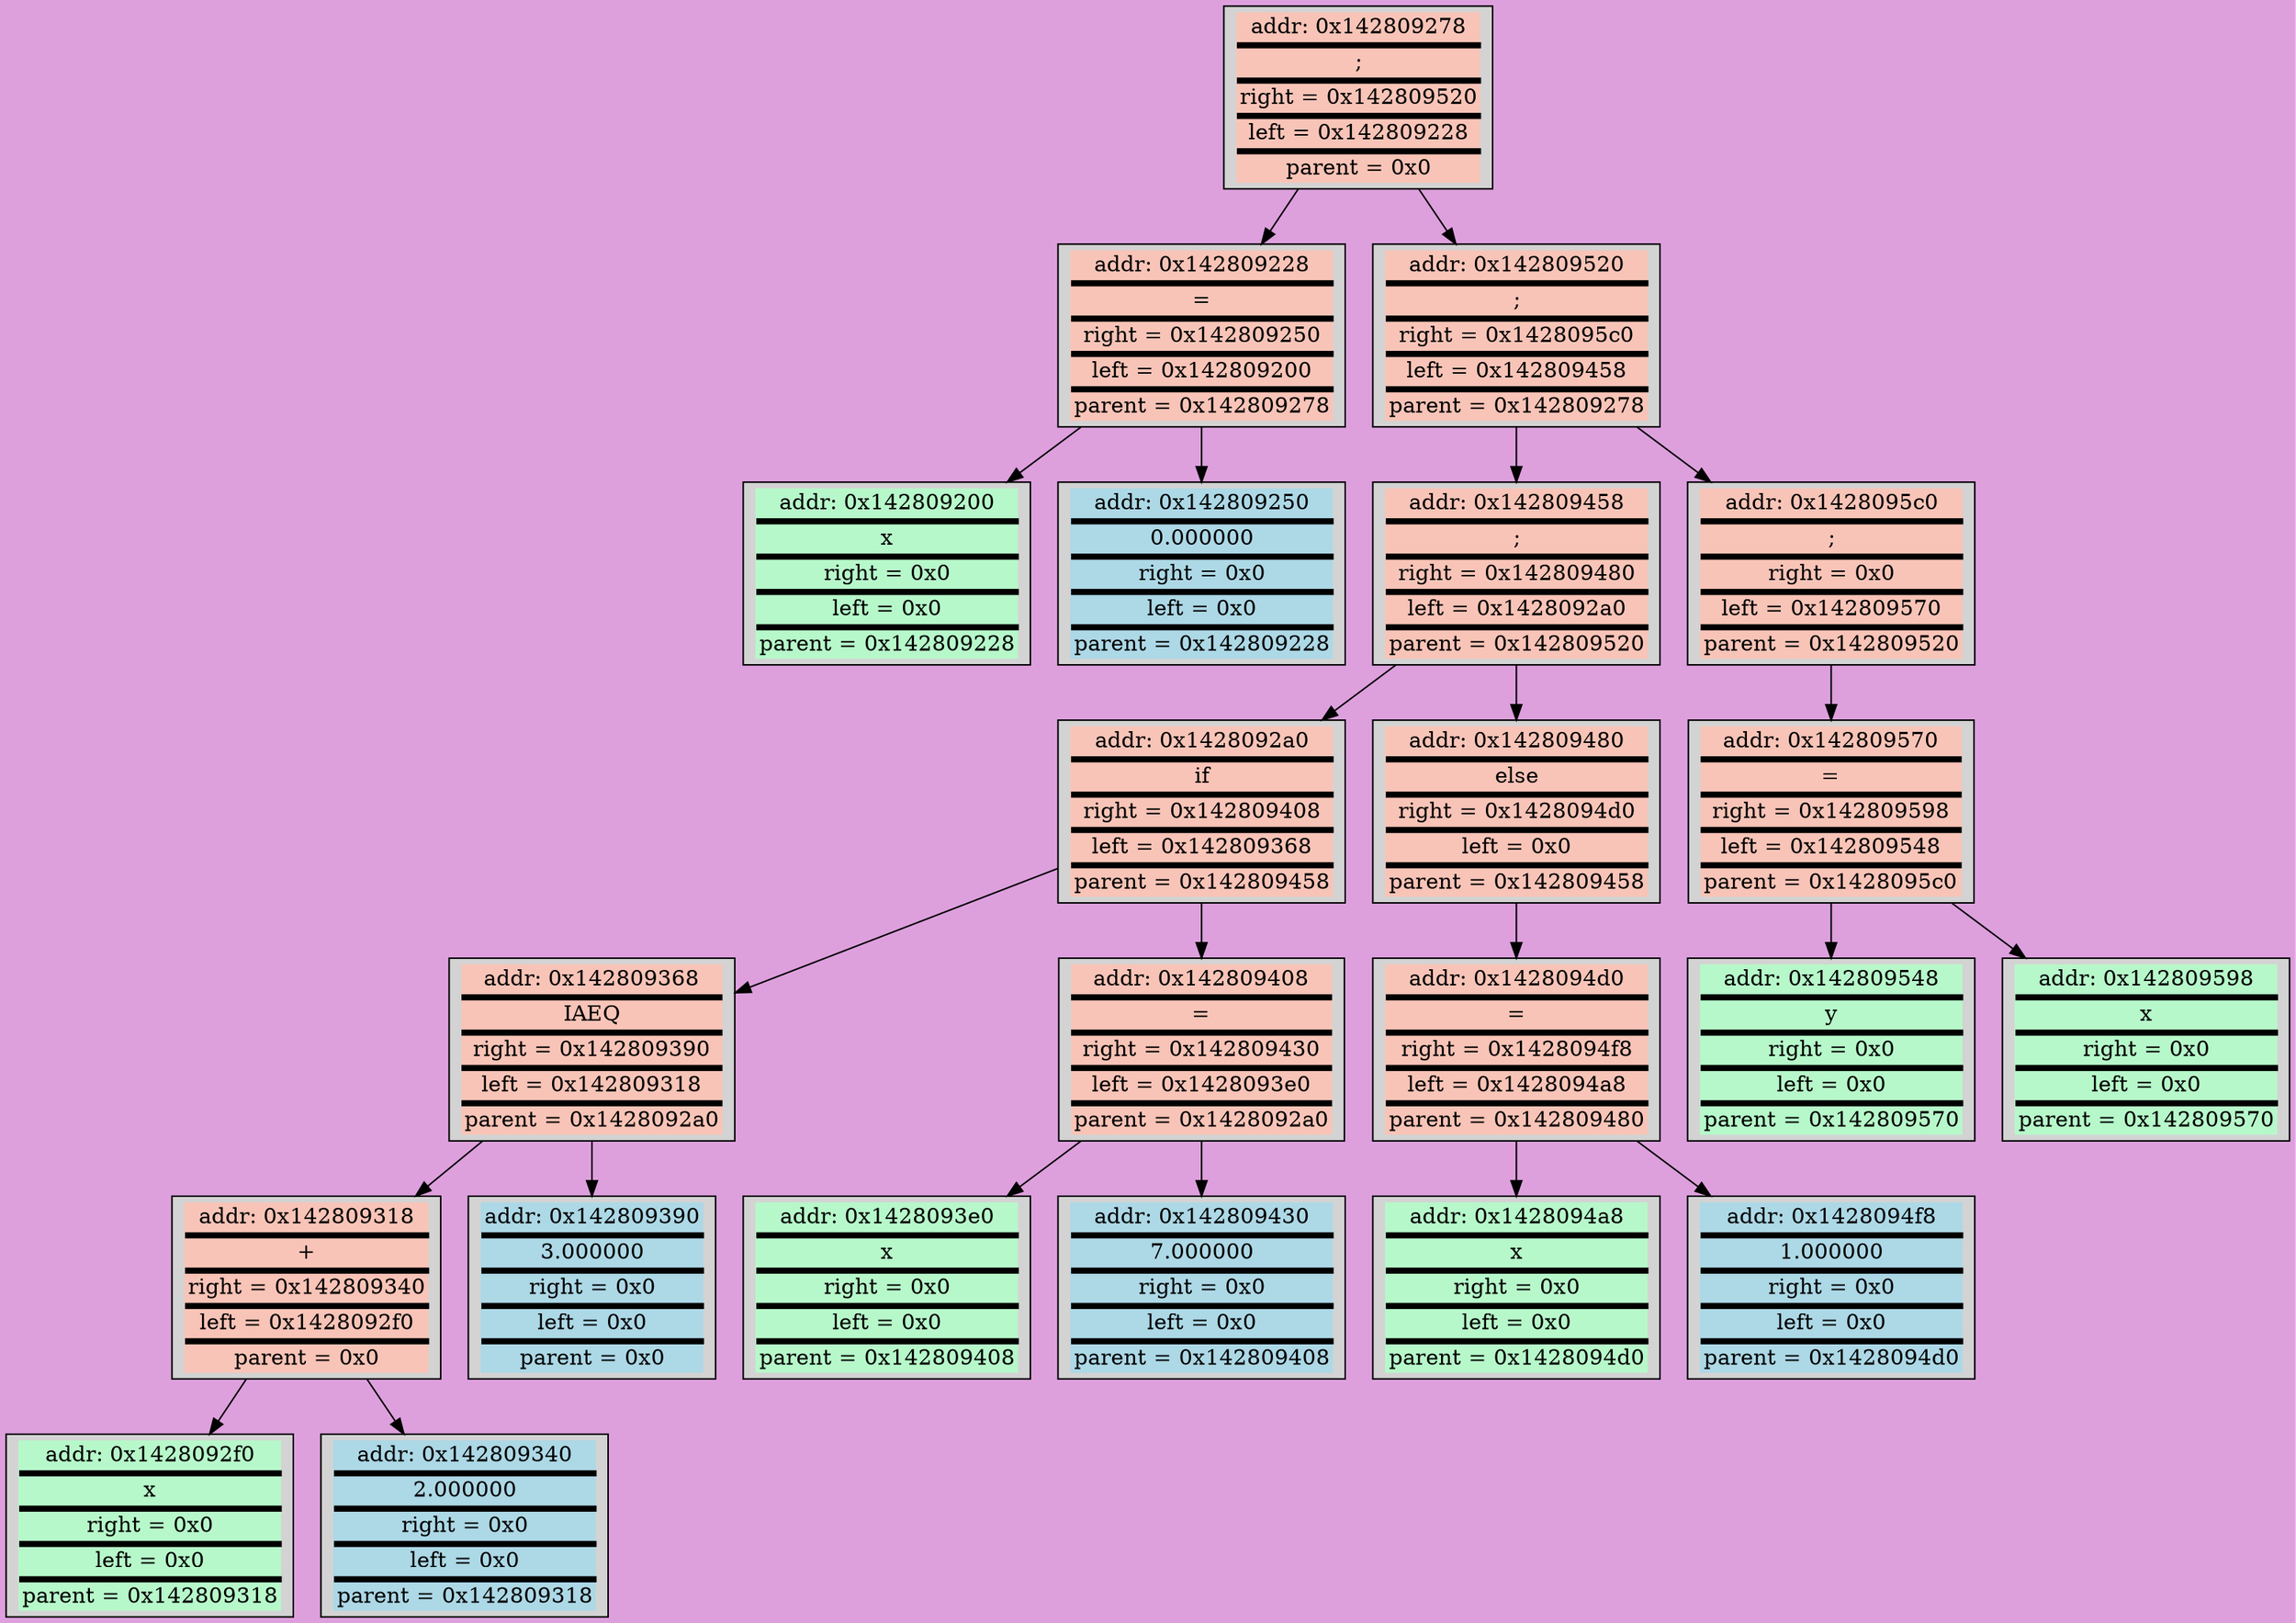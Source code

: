 digraph G {
	rankdir=TB;
	bgcolor="#DDA0DD";
	splines=true;
	node [shape=box, width=1, height=0.5, style=filled, bgcolor="#DDA0DD"];
	node9656 [label=<<table border='0' cellspacing='0' bgcolor='#F8C4B7'> <tr><td>addr: 0x142809278</td></tr><tr><td bgcolor='black' height='1'></td></tr><tr><td> ; </td></tr><tr><td bgcolor='black' height='1'></td></tr><tr><td>right = 0x142809520</td></tr><tr><td bgcolor='black' height='1'></td></tr><tr><td>left = 0x142809228</td></tr><tr><td bgcolor='black' height='1'></td></tr><tr><td>parent = 0x0</td></tr></table>>];
	rank = 1
node9576 [label=<<table border='0' cellspacing='0' bgcolor='#F8C4B7'> <tr><td>addr: 0x142809228</td></tr><tr><td bgcolor='black' height='1'></td></tr><tr><td> = </td></tr><tr><td bgcolor='black' height='1'></td></tr><tr><td>right = 0x142809250</td></tr><tr><td bgcolor='black' height='1'></td></tr><tr><td>left = 0x142809200</td></tr><tr><td bgcolor='black' height='1'></td></tr><tr><td>parent = 0x142809278</td></tr></table>>];
	rank = 2
node9536 [label=<<table border='0' cellspacing='0' bgcolor='#B7F8CA  '> <tr><td>addr: 0x142809200</td></tr><tr><td bgcolor='black' height='1'></td></tr><tr><td>x</td></tr><tr><td bgcolor='black' height='1'></td></tr><tr><td>right = 0x0</td></tr><tr><td bgcolor='black' height='1'></td></tr><tr><td>left = 0x0</td></tr><tr><td bgcolor='black' height='1'></td></tr><tr><td>parent = 0x142809228</td></tr></table>>];
	rank = 3
node9616 [label=<<table border='0' cellspacing='0' bgcolor='#ADD8E6'> <tr><td>addr: 0x142809250</td></tr><tr><td bgcolor='black' height='1'></td></tr><tr><td>0.000000</td></tr><tr><td bgcolor='black' height='1'></td></tr><tr><td>right = 0x0</td></tr><tr><td bgcolor='black' height='1'></td></tr><tr><td>left = 0x0</td></tr><tr><td bgcolor='black' height='1'></td></tr><tr><td>parent = 0x142809228</td></tr></table>>];
	rank = 3
node336 [label=<<table border='0' cellspacing='0' bgcolor='#F8C4B7'> <tr><td>addr: 0x142809520</td></tr><tr><td bgcolor='black' height='1'></td></tr><tr><td> ; </td></tr><tr><td bgcolor='black' height='1'></td></tr><tr><td>right = 0x1428095c0</td></tr><tr><td bgcolor='black' height='1'></td></tr><tr><td>left = 0x142809458</td></tr><tr><td bgcolor='black' height='1'></td></tr><tr><td>parent = 0x142809278</td></tr></table>>];
	rank = 2
node136 [label=<<table border='0' cellspacing='0' bgcolor='#F8C4B7'> <tr><td>addr: 0x142809458</td></tr><tr><td bgcolor='black' height='1'></td></tr><tr><td> ; </td></tr><tr><td bgcolor='black' height='1'></td></tr><tr><td>right = 0x142809480</td></tr><tr><td bgcolor='black' height='1'></td></tr><tr><td>left = 0x1428092a0</td></tr><tr><td bgcolor='black' height='1'></td></tr><tr><td>parent = 0x142809520</td></tr></table>>];
	rank = 3
node9696 [label=<<table border='0' cellspacing='0' bgcolor='#F8C4B7'> <tr><td>addr: 0x1428092a0</td></tr><tr><td bgcolor='black' height='1'></td></tr><tr><td> if </td></tr><tr><td bgcolor='black' height='1'></td></tr><tr><td>right = 0x142809408</td></tr><tr><td bgcolor='black' height='1'></td></tr><tr><td>left = 0x142809368</td></tr><tr><td bgcolor='black' height='1'></td></tr><tr><td>parent = 0x142809458</td></tr></table>>];
	rank = 4
node9896 [label=<<table border='0' cellspacing='0' bgcolor='#F8C4B7'> <tr><td>addr: 0x142809368</td></tr><tr><td bgcolor='black' height='1'></td></tr><tr><td> IAEQ </td></tr><tr><td bgcolor='black' height='1'></td></tr><tr><td>right = 0x142809390</td></tr><tr><td bgcolor='black' height='1'></td></tr><tr><td>left = 0x142809318</td></tr><tr><td bgcolor='black' height='1'></td></tr><tr><td>parent = 0x1428092a0</td></tr></table>>];
	rank = 5
node9816 [label=<<table border='0' cellspacing='0' bgcolor='#F8C4B7'> <tr><td>addr: 0x142809318</td></tr><tr><td bgcolor='black' height='1'></td></tr><tr><td> + </td></tr><tr><td bgcolor='black' height='1'></td></tr><tr><td>right = 0x142809340</td></tr><tr><td bgcolor='black' height='1'></td></tr><tr><td>left = 0x1428092f0</td></tr><tr><td bgcolor='black' height='1'></td></tr><tr><td>parent = 0x0</td></tr></table>>];
	rank = 6
node9776 [label=<<table border='0' cellspacing='0' bgcolor='#B7F8CA  '> <tr><td>addr: 0x1428092f0</td></tr><tr><td bgcolor='black' height='1'></td></tr><tr><td>x</td></tr><tr><td bgcolor='black' height='1'></td></tr><tr><td>right = 0x0</td></tr><tr><td bgcolor='black' height='1'></td></tr><tr><td>left = 0x0</td></tr><tr><td bgcolor='black' height='1'></td></tr><tr><td>parent = 0x142809318</td></tr></table>>];
	rank = 7
node9856 [label=<<table border='0' cellspacing='0' bgcolor='#ADD8E6'> <tr><td>addr: 0x142809340</td></tr><tr><td bgcolor='black' height='1'></td></tr><tr><td>2.000000</td></tr><tr><td bgcolor='black' height='1'></td></tr><tr><td>right = 0x0</td></tr><tr><td bgcolor='black' height='1'></td></tr><tr><td>left = 0x0</td></tr><tr><td bgcolor='black' height='1'></td></tr><tr><td>parent = 0x142809318</td></tr></table>>];
	rank = 7
node9936 [label=<<table border='0' cellspacing='0' bgcolor='#ADD8E6'> <tr><td>addr: 0x142809390</td></tr><tr><td bgcolor='black' height='1'></td></tr><tr><td>3.000000</td></tr><tr><td bgcolor='black' height='1'></td></tr><tr><td>right = 0x0</td></tr><tr><td bgcolor='black' height='1'></td></tr><tr><td>left = 0x0</td></tr><tr><td bgcolor='black' height='1'></td></tr><tr><td>parent = 0x0</td></tr></table>>];
	rank = 6
node56 [label=<<table border='0' cellspacing='0' bgcolor='#F8C4B7'> <tr><td>addr: 0x142809408</td></tr><tr><td bgcolor='black' height='1'></td></tr><tr><td> = </td></tr><tr><td bgcolor='black' height='1'></td></tr><tr><td>right = 0x142809430</td></tr><tr><td bgcolor='black' height='1'></td></tr><tr><td>left = 0x1428093e0</td></tr><tr><td bgcolor='black' height='1'></td></tr><tr><td>parent = 0x1428092a0</td></tr></table>>];
	rank = 5
node16 [label=<<table border='0' cellspacing='0' bgcolor='#B7F8CA  '> <tr><td>addr: 0x1428093e0</td></tr><tr><td bgcolor='black' height='1'></td></tr><tr><td>x</td></tr><tr><td bgcolor='black' height='1'></td></tr><tr><td>right = 0x0</td></tr><tr><td bgcolor='black' height='1'></td></tr><tr><td>left = 0x0</td></tr><tr><td bgcolor='black' height='1'></td></tr><tr><td>parent = 0x142809408</td></tr></table>>];
	rank = 6
node96 [label=<<table border='0' cellspacing='0' bgcolor='#ADD8E6'> <tr><td>addr: 0x142809430</td></tr><tr><td bgcolor='black' height='1'></td></tr><tr><td>7.000000</td></tr><tr><td bgcolor='black' height='1'></td></tr><tr><td>right = 0x0</td></tr><tr><td bgcolor='black' height='1'></td></tr><tr><td>left = 0x0</td></tr><tr><td bgcolor='black' height='1'></td></tr><tr><td>parent = 0x142809408</td></tr></table>>];
	rank = 6
node176 [label=<<table border='0' cellspacing='0' bgcolor='#F8C4B7'> <tr><td>addr: 0x142809480</td></tr><tr><td bgcolor='black' height='1'></td></tr><tr><td> else </td></tr><tr><td bgcolor='black' height='1'></td></tr><tr><td>right = 0x1428094d0</td></tr><tr><td bgcolor='black' height='1'></td></tr><tr><td>left = 0x0</td></tr><tr><td bgcolor='black' height='1'></td></tr><tr><td>parent = 0x142809458</td></tr></table>>];
	rank = 4
node256 [label=<<table border='0' cellspacing='0' bgcolor='#F8C4B7'> <tr><td>addr: 0x1428094d0</td></tr><tr><td bgcolor='black' height='1'></td></tr><tr><td> = </td></tr><tr><td bgcolor='black' height='1'></td></tr><tr><td>right = 0x1428094f8</td></tr><tr><td bgcolor='black' height='1'></td></tr><tr><td>left = 0x1428094a8</td></tr><tr><td bgcolor='black' height='1'></td></tr><tr><td>parent = 0x142809480</td></tr></table>>];
	rank = 5
node216 [label=<<table border='0' cellspacing='0' bgcolor='#B7F8CA  '> <tr><td>addr: 0x1428094a8</td></tr><tr><td bgcolor='black' height='1'></td></tr><tr><td>x</td></tr><tr><td bgcolor='black' height='1'></td></tr><tr><td>right = 0x0</td></tr><tr><td bgcolor='black' height='1'></td></tr><tr><td>left = 0x0</td></tr><tr><td bgcolor='black' height='1'></td></tr><tr><td>parent = 0x1428094d0</td></tr></table>>];
	rank = 6
node296 [label=<<table border='0' cellspacing='0' bgcolor='#ADD8E6'> <tr><td>addr: 0x1428094f8</td></tr><tr><td bgcolor='black' height='1'></td></tr><tr><td>1.000000</td></tr><tr><td bgcolor='black' height='1'></td></tr><tr><td>right = 0x0</td></tr><tr><td bgcolor='black' height='1'></td></tr><tr><td>left = 0x0</td></tr><tr><td bgcolor='black' height='1'></td></tr><tr><td>parent = 0x1428094d0</td></tr></table>>];
	rank = 6
node496 [label=<<table border='0' cellspacing='0' bgcolor='#F8C4B7'> <tr><td>addr: 0x1428095c0</td></tr><tr><td bgcolor='black' height='1'></td></tr><tr><td> ; </td></tr><tr><td bgcolor='black' height='1'></td></tr><tr><td>right = 0x0</td></tr><tr><td bgcolor='black' height='1'></td></tr><tr><td>left = 0x142809570</td></tr><tr><td bgcolor='black' height='1'></td></tr><tr><td>parent = 0x142809520</td></tr></table>>];
	rank = 3
node416 [label=<<table border='0' cellspacing='0' bgcolor='#F8C4B7'> <tr><td>addr: 0x142809570</td></tr><tr><td bgcolor='black' height='1'></td></tr><tr><td> = </td></tr><tr><td bgcolor='black' height='1'></td></tr><tr><td>right = 0x142809598</td></tr><tr><td bgcolor='black' height='1'></td></tr><tr><td>left = 0x142809548</td></tr><tr><td bgcolor='black' height='1'></td></tr><tr><td>parent = 0x1428095c0</td></tr></table>>];
	rank = 4
node376 [label=<<table border='0' cellspacing='0' bgcolor='#B7F8CA  '> <tr><td>addr: 0x142809548</td></tr><tr><td bgcolor='black' height='1'></td></tr><tr><td>y</td></tr><tr><td bgcolor='black' height='1'></td></tr><tr><td>right = 0x0</td></tr><tr><td bgcolor='black' height='1'></td></tr><tr><td>left = 0x0</td></tr><tr><td bgcolor='black' height='1'></td></tr><tr><td>parent = 0x142809570</td></tr></table>>];
	rank = 5
node456 [label=<<table border='0' cellspacing='0' bgcolor='#B7F8CA  '> <tr><td>addr: 0x142809598</td></tr><tr><td bgcolor='black' height='1'></td></tr><tr><td>x</td></tr><tr><td bgcolor='black' height='1'></td></tr><tr><td>right = 0x0</td></tr><tr><td bgcolor='black' height='1'></td></tr><tr><td>left = 0x0</td></tr><tr><td bgcolor='black' height='1'></td></tr><tr><td>parent = 0x142809570</td></tr></table>>];
	rank = 5
node9656 -> node9576 [weight=10,color="black"];
	node9576 -> node9536 [weight=10,color="black"];
	node9576 -> node9616 [weight=10,color="black"];
	node9656 -> node336 [weight=10,color="black"];
	node336 -> node136 [weight=10,color="black"];
	node136 -> node9696 [weight=10,color="black"];
	node9696 -> node9896 [weight=10,color="black"];
	node9896 -> node9816 [weight=10,color="black"];
	node9816 -> node9776 [weight=10,color="black"];
	node9816 -> node9856 [weight=10,color="black"];
	node9896 -> node9936 [weight=10,color="black"];
	node9696 -> node56 [weight=10,color="black"];
	node56 -> node16 [weight=10,color="black"];
	node56 -> node96 [weight=10,color="black"];
	node136 -> node176 [weight=10,color="black"];
	node176 -> node256 [weight=10,color="black"];
	node256 -> node216 [weight=10,color="black"];
	node256 -> node296 [weight=10,color="black"];
	node336 -> node496 [weight=10,color="black"];
	node496 -> node416 [weight=10,color="black"];
	node416 -> node376 [weight=10,color="black"];
	node416 -> node456 [weight=10,color="black"];
	}
